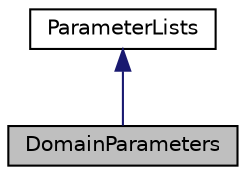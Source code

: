 digraph "DomainParameters"
{
 // LATEX_PDF_SIZE
  edge [fontname="Helvetica",fontsize="10",labelfontname="Helvetica",labelfontsize="10"];
  node [fontname="Helvetica",fontsize="10",shape=record];
  Node1 [label="DomainParameters",height=0.2,width=0.4,color="black", fillcolor="grey75", style="filled", fontcolor="black",tooltip="The DomainParameters class stores parameters for the XML 'Domain' element to specify properties for s..."];
  Node2 -> Node1 [dir="back",color="midnightblue",fontsize="10",style="solid",fontname="Helvetica"];
  Node2 [label="ParameterLists",height=0.2,width=0.4,color="black", fillcolor="white", style="filled",URL="$class_parameter_lists.html",tooltip="Defines parameter name and value, and stores them in maps for settng values from XML."];
}
